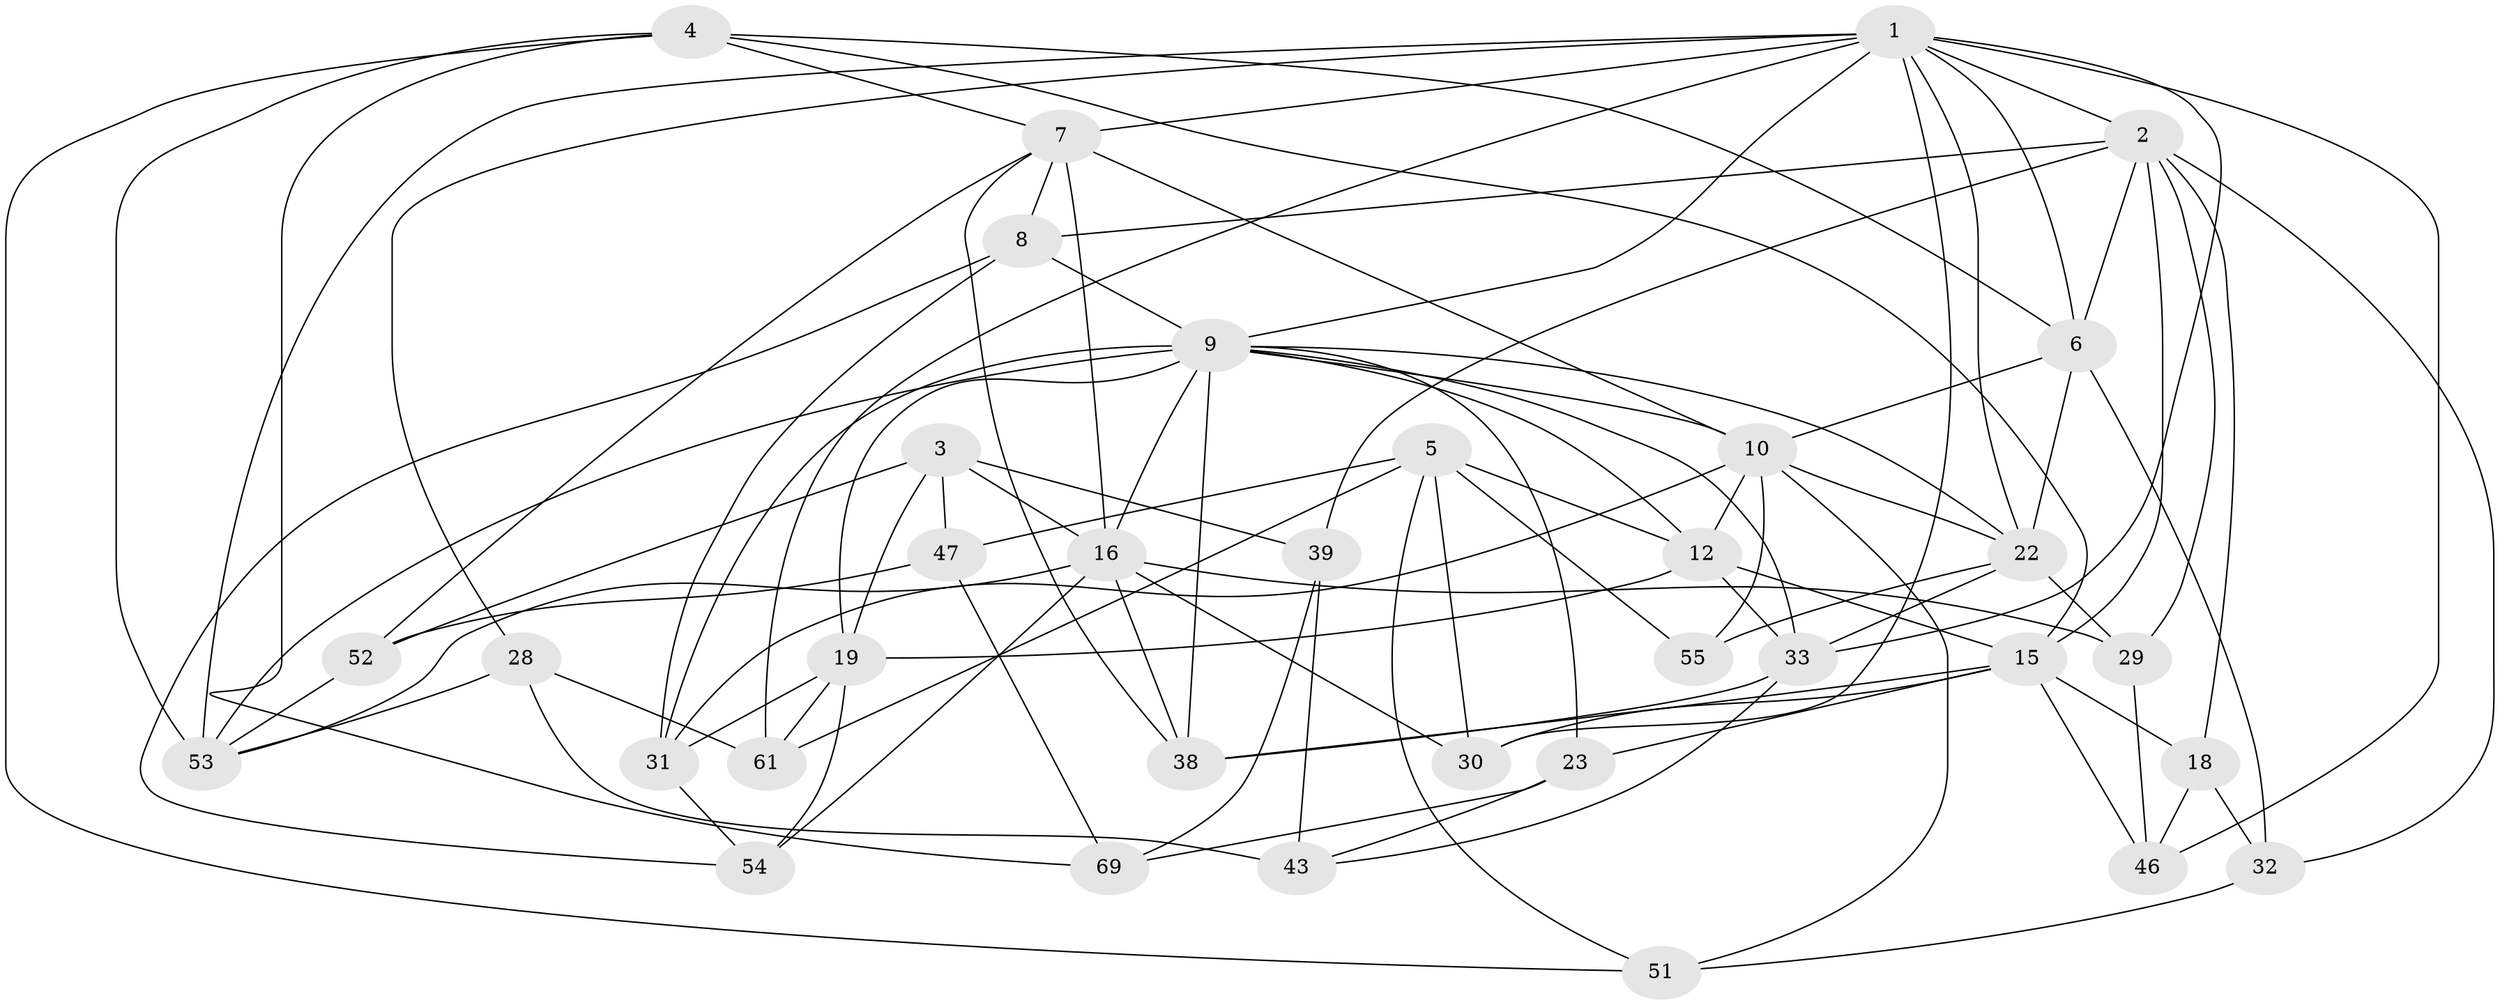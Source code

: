 // original degree distribution, {4: 1.0}
// Generated by graph-tools (version 1.1) at 2025/20/03/04/25 18:20:47]
// undirected, 35 vertices, 97 edges
graph export_dot {
graph [start="1"]
  node [color=gray90,style=filled];
  1 [super="+56+40+27"];
  2 [super="+13+59"];
  3 [super="+60"];
  4 [super="+65"];
  5 [super="+48"];
  6 [super="+42"];
  7 [super="+17"];
  8 [super="+58"];
  9 [super="+21+35+37"];
  10 [super="+70+11"];
  12 [super="+57+14"];
  15 [super="+25"];
  16 [super="+34+26"];
  18;
  19 [super="+49"];
  22 [super="+67+36"];
  23;
  28;
  29;
  30;
  31 [super="+68"];
  32;
  33 [super="+64"];
  38 [super="+63"];
  39;
  43;
  46;
  47;
  51;
  52;
  53 [super="+66"];
  54;
  55;
  61;
  69;
  1 -- 30;
  1 -- 2;
  1 -- 6;
  1 -- 61;
  1 -- 53;
  1 -- 22 [weight=2];
  1 -- 9;
  1 -- 28;
  1 -- 46;
  1 -- 33;
  1 -- 7;
  2 -- 39;
  2 -- 18;
  2 -- 29;
  2 -- 32;
  2 -- 6;
  2 -- 15;
  2 -- 8;
  3 -- 52;
  3 -- 16 [weight=2];
  3 -- 19;
  3 -- 47;
  3 -- 39;
  4 -- 51;
  4 -- 7;
  4 -- 15;
  4 -- 69;
  4 -- 53;
  4 -- 6;
  5 -- 30;
  5 -- 61;
  5 -- 12;
  5 -- 55;
  5 -- 51;
  5 -- 47;
  6 -- 32;
  6 -- 22;
  6 -- 10;
  7 -- 10 [weight=2];
  7 -- 16;
  7 -- 52;
  7 -- 38;
  7 -- 8;
  8 -- 54;
  8 -- 9;
  8 -- 31 [weight=2];
  9 -- 10;
  9 -- 16 [weight=2];
  9 -- 22;
  9 -- 31;
  9 -- 38 [weight=2];
  9 -- 33;
  9 -- 12;
  9 -- 23;
  9 -- 53;
  9 -- 19;
  10 -- 55 [weight=2];
  10 -- 31;
  10 -- 51;
  10 -- 22;
  10 -- 12;
  12 -- 15;
  12 -- 33;
  12 -- 19;
  15 -- 18;
  15 -- 30;
  15 -- 38;
  15 -- 23;
  15 -- 46;
  16 -- 30;
  16 -- 54;
  16 -- 29;
  16 -- 53;
  16 -- 38;
  18 -- 46;
  18 -- 32;
  19 -- 61;
  19 -- 54;
  19 -- 31;
  22 -- 55;
  22 -- 33;
  22 -- 29;
  23 -- 43;
  23 -- 69;
  28 -- 61;
  28 -- 43;
  28 -- 53;
  29 -- 46;
  31 -- 54;
  32 -- 51;
  33 -- 38;
  33 -- 43;
  39 -- 43;
  39 -- 69;
  47 -- 52;
  47 -- 69;
  52 -- 53;
}
